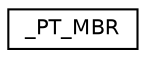digraph "Graphical Class Hierarchy"
{
  edge [fontname="Helvetica",fontsize="10",labelfontname="Helvetica",labelfontsize="10"];
  node [fontname="Helvetica",fontsize="10",shape=record];
  rankdir="LR";
  Node1 [label="_PT_MBR",height=0.2,width=0.4,color="black", fillcolor="white", style="filled",URL="$struct___p_t___m_b_r.html"];
}

